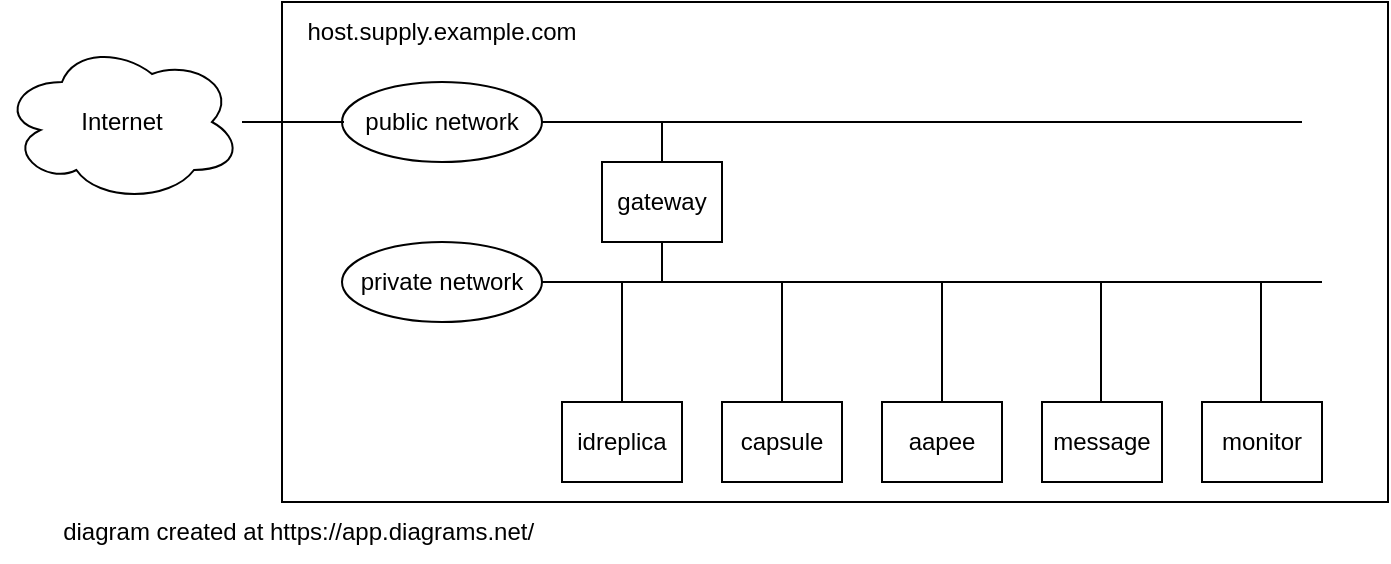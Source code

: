 <mxfile>
    <diagram name="Page-1" id="QjcXZq2Il5Mo_Dh4dNE4">
        <mxGraphModel dx="981" dy="1122" grid="1" gridSize="10" guides="1" tooltips="1" connect="1" arrows="1" fold="1" page="1" pageScale="1" pageWidth="827" pageHeight="1169" math="0" shadow="0">
            <root>
                <mxCell id="0"/>
                <mxCell id="1" parent="0"/>
                <mxCell id="GTuNXqq2HG5AMrcNNG87-4" value="" style="rounded=0;whiteSpace=wrap;html=1;" parent="1" vertex="1">
                    <mxGeometry x="170" y="120" width="553" height="250" as="geometry"/>
                </mxCell>
                <mxCell id="GTuNXqq2HG5AMrcNNG87-3" value="Internet" style="ellipse;shape=cloud;whiteSpace=wrap;html=1;" parent="1" vertex="1">
                    <mxGeometry x="30" y="140" width="120" height="80" as="geometry"/>
                </mxCell>
                <mxCell id="GTuNXqq2HG5AMrcNNG87-5" value="host.supply.example.com" style="text;html=1;strokeColor=none;fillColor=none;align=center;verticalAlign=middle;whiteSpace=wrap;rounded=0;" parent="1" vertex="1">
                    <mxGeometry x="180" y="120" width="140" height="30" as="geometry"/>
                </mxCell>
                <mxCell id="GTuNXqq2HG5AMrcNNG87-8" value="" style="endArrow=none;html=1;rounded=0;exitX=1;exitY=0.5;exitDx=0;exitDy=0;" parent="1" edge="1">
                    <mxGeometry width="50" height="50" relative="1" as="geometry">
                        <mxPoint x="280" y="180" as="sourcePoint"/>
                        <mxPoint x="680" y="180" as="targetPoint"/>
                    </mxGeometry>
                </mxCell>
                <mxCell id="GTuNXqq2HG5AMrcNNG87-9" value="" style="endArrow=none;html=1;rounded=0;exitX=1;exitY=0.5;exitDx=0;exitDy=0;" parent="1" edge="1">
                    <mxGeometry width="50" height="50" relative="1" as="geometry">
                        <mxPoint x="280" y="260" as="sourcePoint"/>
                        <mxPoint x="690" y="260" as="targetPoint"/>
                    </mxGeometry>
                </mxCell>
                <mxCell id="GTuNXqq2HG5AMrcNNG87-10" value="" style="endArrow=none;html=1;rounded=0;" parent="1" edge="1">
                    <mxGeometry width="50" height="50" relative="1" as="geometry">
                        <mxPoint x="360" y="260" as="sourcePoint"/>
                        <mxPoint x="360" y="180" as="targetPoint"/>
                    </mxGeometry>
                </mxCell>
                <mxCell id="GTuNXqq2HG5AMrcNNG87-11" value="public network" style="ellipse;whiteSpace=wrap;html=1;" parent="1" vertex="1">
                    <mxGeometry x="200" y="160" width="100" height="40" as="geometry"/>
                </mxCell>
                <mxCell id="GTuNXqq2HG5AMrcNNG87-12" value="private network" style="ellipse;whiteSpace=wrap;html=1;" parent="1" vertex="1">
                    <mxGeometry x="200" y="240" width="100" height="40" as="geometry"/>
                </mxCell>
                <mxCell id="GTuNXqq2HG5AMrcNNG87-13" value="gateway" style="rounded=0;whiteSpace=wrap;html=1;" parent="1" vertex="1">
                    <mxGeometry x="330" y="200" width="60" height="40" as="geometry"/>
                </mxCell>
                <mxCell id="GTuNXqq2HG5AMrcNNG87-17" value="" style="endArrow=none;html=1;rounded=0;" parent="1" edge="1">
                    <mxGeometry width="50" height="50" relative="1" as="geometry">
                        <mxPoint x="340" y="320" as="sourcePoint"/>
                        <mxPoint x="340" y="260" as="targetPoint"/>
                    </mxGeometry>
                </mxCell>
                <mxCell id="GTuNXqq2HG5AMrcNNG87-19" value="" style="endArrow=none;html=1;rounded=0;" parent="1" edge="1">
                    <mxGeometry width="50" height="50" relative="1" as="geometry">
                        <mxPoint x="420" y="320" as="sourcePoint"/>
                        <mxPoint x="420" y="260" as="targetPoint"/>
                    </mxGeometry>
                </mxCell>
                <mxCell id="GTuNXqq2HG5AMrcNNG87-20" value="" style="endArrow=none;html=1;rounded=0;" parent="1" edge="1">
                    <mxGeometry width="50" height="50" relative="1" as="geometry">
                        <mxPoint x="500" y="320" as="sourcePoint"/>
                        <mxPoint x="500" y="260" as="targetPoint"/>
                    </mxGeometry>
                </mxCell>
                <mxCell id="GTuNXqq2HG5AMrcNNG87-22" value="idreplica" style="rounded=0;whiteSpace=wrap;html=1;" parent="1" vertex="1">
                    <mxGeometry x="310" y="320" width="60" height="40" as="geometry"/>
                </mxCell>
                <mxCell id="GTuNXqq2HG5AMrcNNG87-23" value="capsule" style="rounded=0;whiteSpace=wrap;html=1;" parent="1" vertex="1">
                    <mxGeometry x="390" y="320" width="60" height="40" as="geometry"/>
                </mxCell>
                <mxCell id="GTuNXqq2HG5AMrcNNG87-24" value="aapee" style="rounded=0;whiteSpace=wrap;html=1;" parent="1" vertex="1">
                    <mxGeometry x="470" y="320" width="60" height="40" as="geometry"/>
                </mxCell>
                <mxCell id="GTuNXqq2HG5AMrcNNG87-26" value="" style="endArrow=none;html=1;rounded=0;entryX=0.02;entryY=0.5;entryDx=0;entryDy=0;entryPerimeter=0;" parent="1" edge="1">
                    <mxGeometry width="50" height="50" relative="1" as="geometry">
                        <mxPoint x="150" y="180" as="sourcePoint"/>
                        <mxPoint x="201" y="180" as="targetPoint"/>
                    </mxGeometry>
                </mxCell>
                <mxCell id="YY6Y8TDiavGG6F0nNvFd-1" value="diagram created at&amp;nbsp;https://app.diagrams.net/&amp;nbsp;" style="text;html=1;strokeColor=none;fillColor=none;align=center;verticalAlign=middle;whiteSpace=wrap;rounded=0;" parent="1" vertex="1">
                    <mxGeometry x="40" y="370" width="280" height="30" as="geometry"/>
                </mxCell>
                <mxCell id="2" value="message" style="rounded=0;whiteSpace=wrap;html=1;" vertex="1" parent="1">
                    <mxGeometry x="550" y="320" width="60" height="40" as="geometry"/>
                </mxCell>
                <mxCell id="3" value="monitor" style="rounded=0;whiteSpace=wrap;html=1;" vertex="1" parent="1">
                    <mxGeometry x="630" y="320" width="60" height="40" as="geometry"/>
                </mxCell>
                <mxCell id="4" value="" style="endArrow=none;html=1;rounded=0;" edge="1" parent="1">
                    <mxGeometry width="50" height="50" relative="1" as="geometry">
                        <mxPoint x="579.5" y="320" as="sourcePoint"/>
                        <mxPoint x="579.5" y="260" as="targetPoint"/>
                    </mxGeometry>
                </mxCell>
                <mxCell id="5" value="" style="endArrow=none;html=1;rounded=0;" edge="1" parent="1">
                    <mxGeometry width="50" height="50" relative="1" as="geometry">
                        <mxPoint x="659.5" y="320" as="sourcePoint"/>
                        <mxPoint x="659.5" y="260" as="targetPoint"/>
                    </mxGeometry>
                </mxCell>
            </root>
        </mxGraphModel>
    </diagram>
</mxfile>